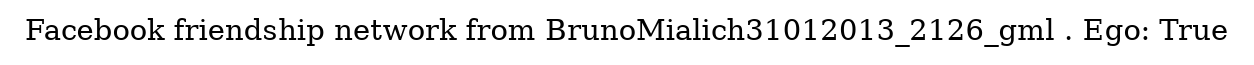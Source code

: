 digraph  {
	graph [label="Facebook friendship network from BrunoMialich31012013_2126_gml . Ego: True"];
}
